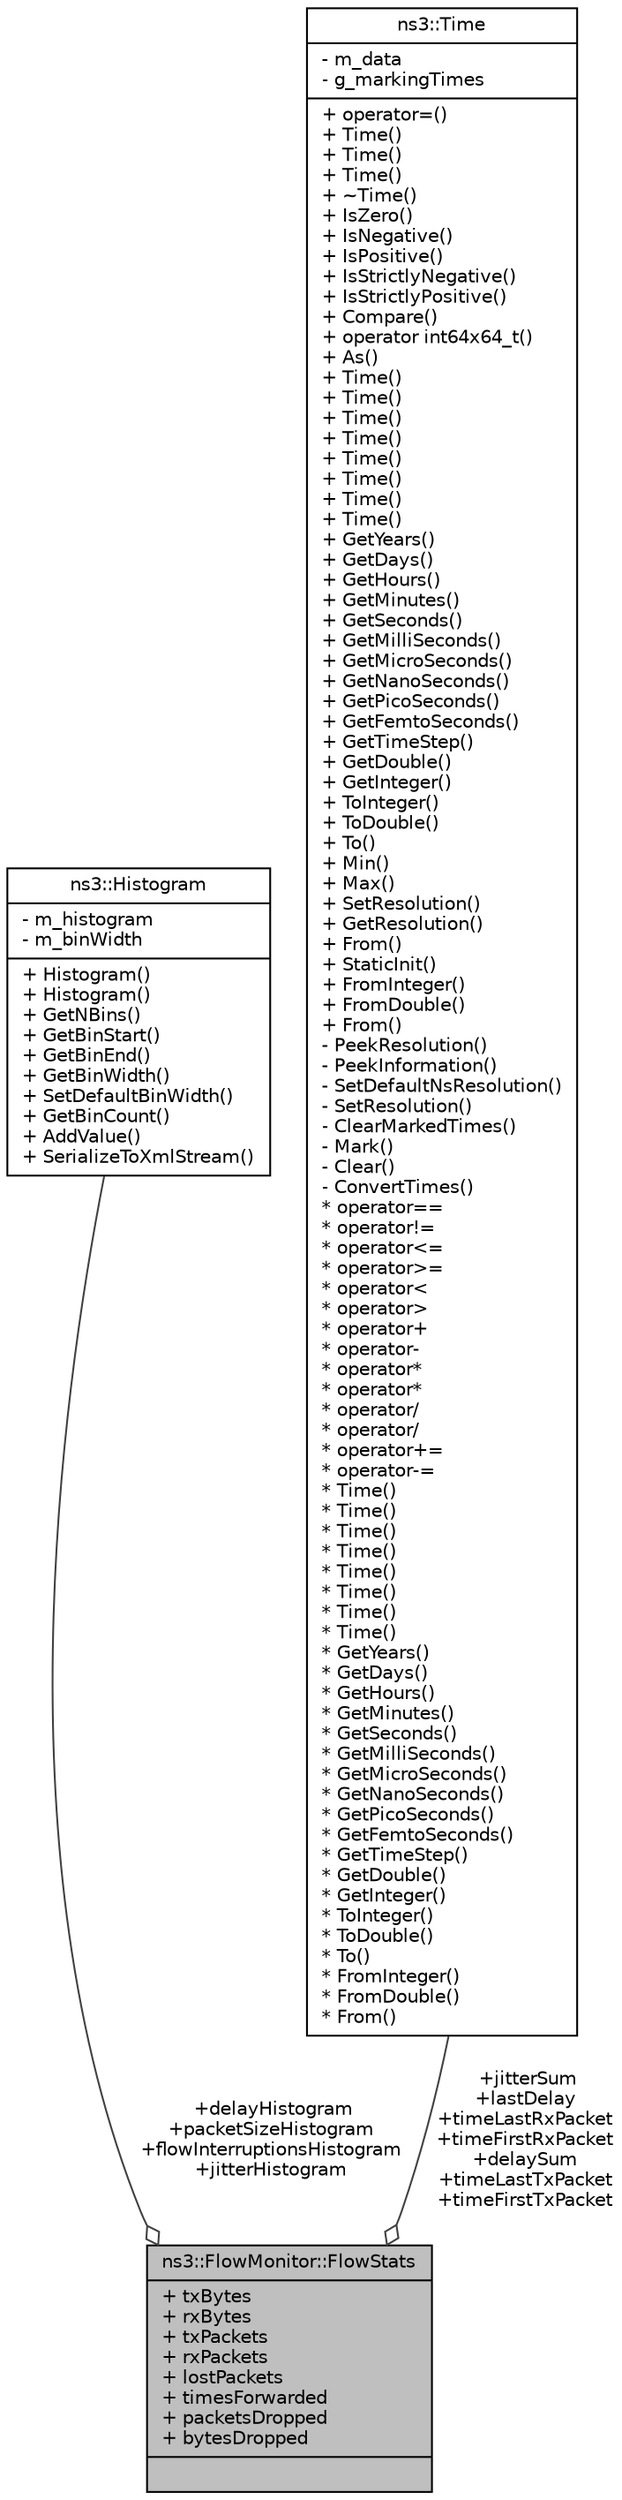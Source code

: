 digraph "ns3::FlowMonitor::FlowStats"
{
  edge [fontname="Helvetica",fontsize="10",labelfontname="Helvetica",labelfontsize="10"];
  node [fontname="Helvetica",fontsize="10",shape=record];
  Node1 [label="{ns3::FlowMonitor::FlowStats\n|+ txBytes\l+ rxBytes\l+ txPackets\l+ rxPackets\l+ lostPackets\l+ timesForwarded\l+ packetsDropped\l+ bytesDropped\l|}",height=0.2,width=0.4,color="black", fillcolor="grey75", style="filled", fontcolor="black"];
  Node2 -> Node1 [color="grey25",fontsize="10",style="solid",label=" +delayHistogram\n+packetSizeHistogram\n+flowInterruptionsHistogram\n+jitterHistogram" ,arrowhead="odiamond"];
  Node2 [label="{ns3::Histogram\n|- m_histogram\l- m_binWidth\l|+ Histogram()\l+ Histogram()\l+ GetNBins()\l+ GetBinStart()\l+ GetBinEnd()\l+ GetBinWidth()\l+ SetDefaultBinWidth()\l+ GetBinCount()\l+ AddValue()\l+ SerializeToXmlStream()\l}",height=0.2,width=0.4,color="black", fillcolor="white", style="filled",URL="$d6/d4f/classns3_1_1Histogram.html",tooltip="Class used to store data and make an histogram of the data frequency. "];
  Node3 -> Node1 [color="grey25",fontsize="10",style="solid",label=" +jitterSum\n+lastDelay\n+timeLastRxPacket\n+timeFirstRxPacket\n+delaySum\n+timeLastTxPacket\n+timeFirstTxPacket" ,arrowhead="odiamond"];
  Node3 [label="{ns3::Time\n|- m_data\l- g_markingTimes\l|+ operator=()\l+ Time()\l+ Time()\l+ Time()\l+ ~Time()\l+ IsZero()\l+ IsNegative()\l+ IsPositive()\l+ IsStrictlyNegative()\l+ IsStrictlyPositive()\l+ Compare()\l+ operator int64x64_t()\l+ As()\l+ Time()\l+ Time()\l+ Time()\l+ Time()\l+ Time()\l+ Time()\l+ Time()\l+ Time()\l+ GetYears()\l+ GetDays()\l+ GetHours()\l+ GetMinutes()\l+ GetSeconds()\l+ GetMilliSeconds()\l+ GetMicroSeconds()\l+ GetNanoSeconds()\l+ GetPicoSeconds()\l+ GetFemtoSeconds()\l+ GetTimeStep()\l+ GetDouble()\l+ GetInteger()\l+ ToInteger()\l+ ToDouble()\l+ To()\l+ Min()\l+ Max()\l+ SetResolution()\l+ GetResolution()\l+ From()\l+ StaticInit()\l+ FromInteger()\l+ FromDouble()\l+ From()\l- PeekResolution()\l- PeekInformation()\l- SetDefaultNsResolution()\l- SetResolution()\l- ClearMarkedTimes()\l- Mark()\l- Clear()\l- ConvertTimes()\l* operator==\l* operator!=\l* operator\<=\l* operator\>=\l* operator\<\l* operator\>\l* operator+\l* operator-\l* operator*\l* operator*\l* operator/\l* operator/\l* operator+=\l* operator-=\l* Time()\l* Time()\l* Time()\l* Time()\l* Time()\l* Time()\l* Time()\l* Time()\l* GetYears()\l* GetDays()\l* GetHours()\l* GetMinutes()\l* GetSeconds()\l* GetMilliSeconds()\l* GetMicroSeconds()\l* GetNanoSeconds()\l* GetPicoSeconds()\l* GetFemtoSeconds()\l* GetTimeStep()\l* GetDouble()\l* GetInteger()\l* ToInteger()\l* ToDouble()\l* To()\l* FromInteger()\l* FromDouble()\l* From()\l}",height=0.2,width=0.4,color="black", fillcolor="white", style="filled",URL="$dc/d04/classns3_1_1Time.html",tooltip="Simulation virtual time values and global simulation resolution. "];
}
